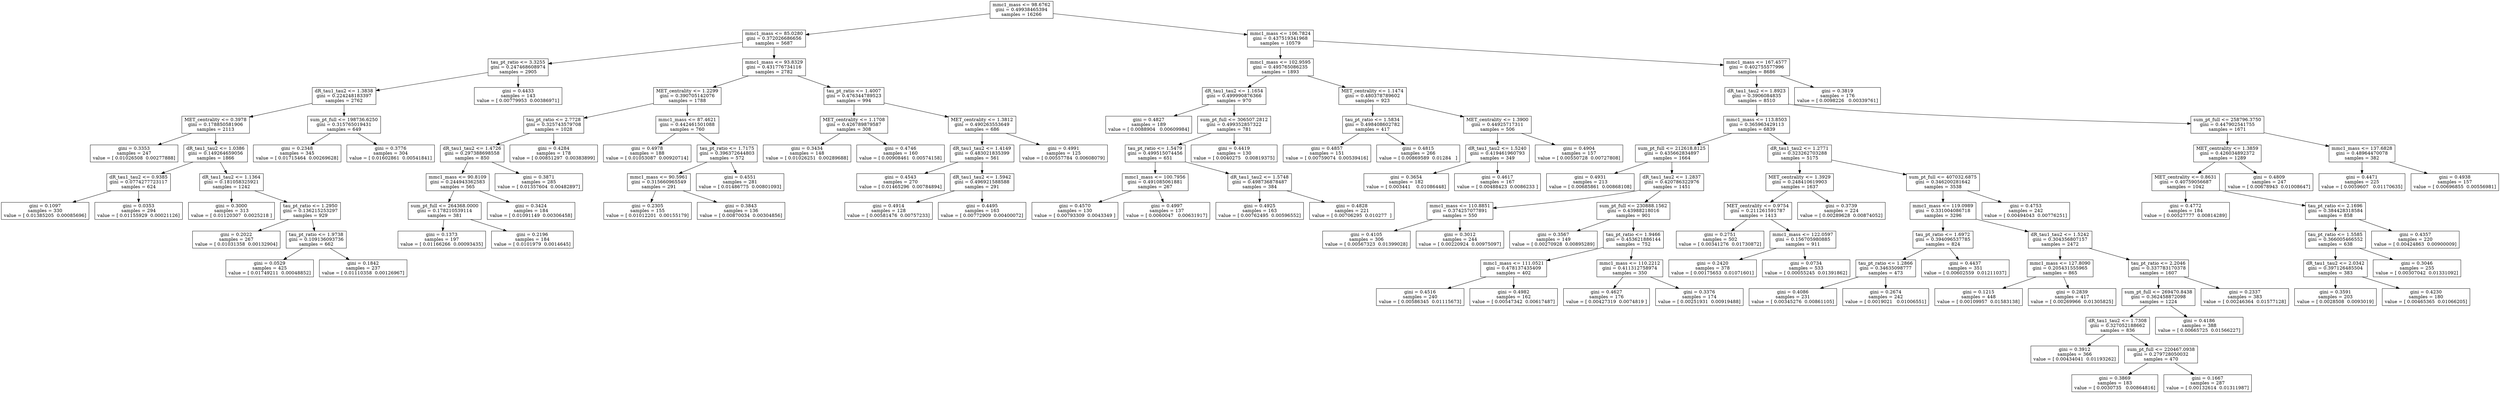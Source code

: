 digraph Tree {
0 [label="mmc1_mass <= 98.6762\ngini = 0.49938465394\nsamples = 16266", shape="box"] ;
1 [label="mmc1_mass <= 85.0280\ngini = 0.372026686656\nsamples = 5687", shape="box"] ;
0 -> 1 ;
2 [label="tau_pt_ratio <= 3.3255\ngini = 0.247468608974\nsamples = 2905", shape="box"] ;
1 -> 2 ;
3 [label="dR_tau1_tau2 <= 1.3838\ngini = 0.224248183397\nsamples = 2762", shape="box"] ;
2 -> 3 ;
4 [label="MET_centrality <= 0.3978\ngini = 0.178850581906\nsamples = 2113", shape="box"] ;
3 -> 4 ;
5 [label="gini = 0.3353\nsamples = 247\nvalue = [ 0.01026508  0.00277888]", shape="box"] ;
4 -> 5 ;
6 [label="dR_tau1_tau2 <= 1.0386\ngini = 0.149264659056\nsamples = 1866", shape="box"] ;
4 -> 6 ;
7 [label="dR_tau1_tau2 <= 0.9385\ngini = 0.0774277723117\nsamples = 624", shape="box"] ;
6 -> 7 ;
8 [label="gini = 0.1097\nsamples = 330\nvalue = [ 0.01385205  0.00085696]", shape="box"] ;
7 -> 8 ;
9 [label="gini = 0.0353\nsamples = 294\nvalue = [ 0.01155929  0.00021126]", shape="box"] ;
7 -> 9 ;
10 [label="dR_tau1_tau2 <= 1.1364\ngini = 0.181058325921\nsamples = 1242", shape="box"] ;
6 -> 10 ;
11 [label="gini = 0.3000\nsamples = 313\nvalue = [ 0.01120307  0.0025218 ]", shape="box"] ;
10 -> 11 ;
12 [label="tau_pt_ratio <= 1.2950\ngini = 0.136215253297\nsamples = 929", shape="box"] ;
10 -> 12 ;
13 [label="gini = 0.2022\nsamples = 267\nvalue = [ 0.01031358  0.00132904]", shape="box"] ;
12 -> 13 ;
14 [label="tau_pt_ratio <= 1.9738\ngini = 0.109136093736\nsamples = 662", shape="box"] ;
12 -> 14 ;
15 [label="gini = 0.0529\nsamples = 425\nvalue = [ 0.01749211  0.00048852]", shape="box"] ;
14 -> 15 ;
16 [label="gini = 0.1842\nsamples = 237\nvalue = [ 0.01110358  0.00126967]", shape="box"] ;
14 -> 16 ;
17 [label="sum_pt_full <= 198736.6250\ngini = 0.315765019431\nsamples = 649", shape="box"] ;
3 -> 17 ;
18 [label="gini = 0.2348\nsamples = 345\nvalue = [ 0.01715464  0.00269628]", shape="box"] ;
17 -> 18 ;
19 [label="gini = 0.3776\nsamples = 304\nvalue = [ 0.01602861  0.00541841]", shape="box"] ;
17 -> 19 ;
20 [label="gini = 0.4433\nsamples = 143\nvalue = [ 0.00779953  0.00386971]", shape="box"] ;
2 -> 20 ;
21 [label="mmc1_mass <= 93.8329\ngini = 0.431776734116\nsamples = 2782", shape="box"] ;
1 -> 21 ;
22 [label="MET_centrality <= 1.2299\ngini = 0.390705142076\nsamples = 1788", shape="box"] ;
21 -> 22 ;
23 [label="tau_pt_ratio <= 2.7728\ngini = 0.325743579708\nsamples = 1028", shape="box"] ;
22 -> 23 ;
24 [label="dR_tau1_tau2 <= 1.4726\ngini = 0.297388698558\nsamples = 850", shape="box"] ;
23 -> 24 ;
25 [label="mmc1_mass <= 90.8109\ngini = 0.244943362583\nsamples = 565", shape="box"] ;
24 -> 25 ;
26 [label="sum_pt_full <= 264368.0000\ngini = 0.178210539114\nsamples = 381", shape="box"] ;
25 -> 26 ;
27 [label="gini = 0.1373\nsamples = 197\nvalue = [ 0.01166266  0.00093435]", shape="box"] ;
26 -> 27 ;
28 [label="gini = 0.2196\nsamples = 184\nvalue = [ 0.0101979  0.0014645]", shape="box"] ;
26 -> 28 ;
29 [label="gini = 0.3424\nsamples = 184\nvalue = [ 0.01091149  0.00306458]", shape="box"] ;
25 -> 29 ;
30 [label="gini = 0.3871\nsamples = 285\nvalue = [ 0.01357604  0.00482897]", shape="box"] ;
24 -> 30 ;
31 [label="gini = 0.4284\nsamples = 178\nvalue = [ 0.00851297  0.00383899]", shape="box"] ;
23 -> 31 ;
32 [label="mmc1_mass <= 87.4621\ngini = 0.442461501088\nsamples = 760", shape="box"] ;
22 -> 32 ;
33 [label="gini = 0.4978\nsamples = 188\nvalue = [ 0.01053087  0.00920714]", shape="box"] ;
32 -> 33 ;
34 [label="tau_pt_ratio <= 1.7175\ngini = 0.396372644803\nsamples = 572", shape="box"] ;
32 -> 34 ;
35 [label="mmc1_mass <= 90.5961\ngini = 0.315660965549\nsamples = 291", shape="box"] ;
34 -> 35 ;
36 [label="gini = 0.2305\nsamples = 155\nvalue = [ 0.01012201  0.00155179]", shape="box"] ;
35 -> 36 ;
37 [label="gini = 0.3843\nsamples = 136\nvalue = [ 0.00870034  0.00304856]", shape="box"] ;
35 -> 37 ;
38 [label="gini = 0.4551\nsamples = 281\nvalue = [ 0.01486775  0.00801093]", shape="box"] ;
34 -> 38 ;
39 [label="tau_pt_ratio <= 1.4007\ngini = 0.476344789523\nsamples = 994", shape="box"] ;
21 -> 39 ;
40 [label="MET_centrality <= 1.1708\ngini = 0.426789879587\nsamples = 308", shape="box"] ;
39 -> 40 ;
41 [label="gini = 0.3434\nsamples = 148\nvalue = [ 0.01026251  0.00289688]", shape="box"] ;
40 -> 41 ;
42 [label="gini = 0.4746\nsamples = 160\nvalue = [ 0.00908461  0.00574158]", shape="box"] ;
40 -> 42 ;
43 [label="MET_centrality <= 1.3812\ngini = 0.490263553649\nsamples = 686", shape="box"] ;
39 -> 43 ;
44 [label="dR_tau1_tau2 <= 1.4149\ngini = 0.483021835399\nsamples = 561", shape="box"] ;
43 -> 44 ;
45 [label="gini = 0.4543\nsamples = 270\nvalue = [ 0.01465296  0.00784894]", shape="box"] ;
44 -> 45 ;
46 [label="dR_tau1_tau2 <= 1.5942\ngini = 0.496921588588\nsamples = 291", shape="box"] ;
44 -> 46 ;
47 [label="gini = 0.4914\nsamples = 128\nvalue = [ 0.00581476  0.00757233]", shape="box"] ;
46 -> 47 ;
48 [label="gini = 0.4495\nsamples = 163\nvalue = [ 0.00772909  0.00400072]", shape="box"] ;
46 -> 48 ;
49 [label="gini = 0.4991\nsamples = 125\nvalue = [ 0.00557784  0.00608079]", shape="box"] ;
43 -> 49 ;
50 [label="mmc1_mass <= 106.7824\ngini = 0.437519341968\nsamples = 10579", shape="box"] ;
0 -> 50 ;
51 [label="mmc1_mass <= 102.9595\ngini = 0.495765086235\nsamples = 1893", shape="box"] ;
50 -> 51 ;
52 [label="dR_tau1_tau2 <= 1.1654\ngini = 0.499990876366\nsamples = 970", shape="box"] ;
51 -> 52 ;
53 [label="gini = 0.4827\nsamples = 189\nvalue = [ 0.0088904   0.00609984]", shape="box"] ;
52 -> 53 ;
54 [label="sum_pt_full <= 306507.2812\ngini = 0.499352857322\nsamples = 781", shape="box"] ;
52 -> 54 ;
55 [label="tau_pt_ratio <= 1.5479\ngini = 0.499515074456\nsamples = 651", shape="box"] ;
54 -> 55 ;
56 [label="mmc1_mass <= 100.7956\ngini = 0.491085061881\nsamples = 267", shape="box"] ;
55 -> 56 ;
57 [label="gini = 0.4570\nsamples = 130\nvalue = [ 0.00793309  0.0043349 ]", shape="box"] ;
56 -> 57 ;
58 [label="gini = 0.4997\nsamples = 137\nvalue = [ 0.0060047   0.00631917]", shape="box"] ;
56 -> 58 ;
59 [label="dR_tau1_tau2 <= 1.5748\ngini = 0.498736878487\nsamples = 384", shape="box"] ;
55 -> 59 ;
60 [label="gini = 0.4925\nsamples = 163\nvalue = [ 0.00762495  0.00596552]", shape="box"] ;
59 -> 60 ;
61 [label="gini = 0.4828\nsamples = 221\nvalue = [ 0.00706295  0.010277  ]", shape="box"] ;
59 -> 61 ;
62 [label="gini = 0.4419\nsamples = 130\nvalue = [ 0.0040275   0.00819375]", shape="box"] ;
54 -> 62 ;
63 [label="MET_centrality <= 1.1474\ngini = 0.480378789602\nsamples = 923", shape="box"] ;
51 -> 63 ;
64 [label="tau_pt_ratio <= 1.5834\ngini = 0.498408602782\nsamples = 417", shape="box"] ;
63 -> 64 ;
65 [label="gini = 0.4857\nsamples = 151\nvalue = [ 0.00759074  0.00539416]", shape="box"] ;
64 -> 65 ;
66 [label="gini = 0.4815\nsamples = 266\nvalue = [ 0.00869589  0.01284   ]", shape="box"] ;
64 -> 66 ;
67 [label="MET_centrality <= 1.3900\ngini = 0.44925717311\nsamples = 506", shape="box"] ;
63 -> 67 ;
68 [label="dR_tau1_tau2 <= 1.5240\ngini = 0.419461960793\nsamples = 349", shape="box"] ;
67 -> 68 ;
69 [label="gini = 0.3654\nsamples = 182\nvalue = [ 0.003441    0.01086448]", shape="box"] ;
68 -> 69 ;
70 [label="gini = 0.4617\nsamples = 167\nvalue = [ 0.00488423  0.0086233 ]", shape="box"] ;
68 -> 70 ;
71 [label="gini = 0.4904\nsamples = 157\nvalue = [ 0.00550728  0.00727808]", shape="box"] ;
67 -> 71 ;
72 [label="mmc1_mass <= 167.4577\ngini = 0.402755577996\nsamples = 8686", shape="box"] ;
50 -> 72 ;
73 [label="dR_tau1_tau2 <= 1.8923\ngini = 0.3906084835\nsamples = 8510", shape="box"] ;
72 -> 73 ;
74 [label="mmc1_mass <= 113.8503\ngini = 0.365963429113\nsamples = 6839", shape="box"] ;
73 -> 74 ;
75 [label="sum_pt_full <= 212618.8125\ngini = 0.435662834897\nsamples = 1664", shape="box"] ;
74 -> 75 ;
76 [label="gini = 0.4931\nsamples = 213\nvalue = [ 0.00685861  0.00868108]", shape="box"] ;
75 -> 76 ;
77 [label="dR_tau1_tau2 <= 1.2837\ngini = 0.420786322976\nsamples = 1451", shape="box"] ;
75 -> 77 ;
78 [label="mmc1_mass <= 110.8851\ngini = 0.374257077891\nsamples = 550", shape="box"] ;
77 -> 78 ;
79 [label="gini = 0.4105\nsamples = 306\nvalue = [ 0.00567323  0.01399028]", shape="box"] ;
78 -> 79 ;
80 [label="gini = 0.3012\nsamples = 244\nvalue = [ 0.00220924  0.00975097]", shape="box"] ;
78 -> 80 ;
81 [label="sum_pt_full <= 230888.1562\ngini = 0.43988218016\nsamples = 901", shape="box"] ;
77 -> 81 ;
82 [label="gini = 0.3567\nsamples = 149\nvalue = [ 0.00270928  0.00895289]", shape="box"] ;
81 -> 82 ;
83 [label="tau_pt_ratio <= 1.9466\ngini = 0.453621886144\nsamples = 752", shape="box"] ;
81 -> 83 ;
84 [label="mmc1_mass <= 111.0521\ngini = 0.478137435409\nsamples = 402", shape="box"] ;
83 -> 84 ;
85 [label="gini = 0.4516\nsamples = 240\nvalue = [ 0.00586345  0.01115673]", shape="box"] ;
84 -> 85 ;
86 [label="gini = 0.4982\nsamples = 162\nvalue = [ 0.00547342  0.00617487]", shape="box"] ;
84 -> 86 ;
87 [label="mmc1_mass <= 110.2212\ngini = 0.411312758974\nsamples = 350", shape="box"] ;
83 -> 87 ;
88 [label="gini = 0.4627\nsamples = 176\nvalue = [ 0.00427319  0.0074819 ]", shape="box"] ;
87 -> 88 ;
89 [label="gini = 0.3376\nsamples = 174\nvalue = [ 0.00251931  0.00919488]", shape="box"] ;
87 -> 89 ;
90 [label="dR_tau1_tau2 <= 1.2771\ngini = 0.323262703288\nsamples = 5175", shape="box"] ;
74 -> 90 ;
91 [label="MET_centrality <= 1.3929\ngini = 0.248410619903\nsamples = 1637", shape="box"] ;
90 -> 91 ;
92 [label="MET_centrality <= 0.9754\ngini = 0.211261591787\nsamples = 1413", shape="box"] ;
91 -> 92 ;
93 [label="gini = 0.2751\nsamples = 502\nvalue = [ 0.00341276  0.01730872]", shape="box"] ;
92 -> 93 ;
94 [label="mmc1_mass <= 122.0597\ngini = 0.156705980885\nsamples = 911", shape="box"] ;
92 -> 94 ;
95 [label="gini = 0.2420\nsamples = 378\nvalue = [ 0.00175653  0.01071601]", shape="box"] ;
94 -> 95 ;
96 [label="gini = 0.0734\nsamples = 533\nvalue = [ 0.00055245  0.01391862]", shape="box"] ;
94 -> 96 ;
97 [label="gini = 0.3739\nsamples = 224\nvalue = [ 0.00289628  0.00874052]", shape="box"] ;
91 -> 97 ;
98 [label="sum_pt_full <= 407032.6875\ngini = 0.346200281642\nsamples = 3538", shape="box"] ;
90 -> 98 ;
99 [label="mmc1_mass <= 119.0989\ngini = 0.331004086718\nsamples = 3296", shape="box"] ;
98 -> 99 ;
100 [label="tau_pt_ratio <= 1.6972\ngini = 0.394096537785\nsamples = 824", shape="box"] ;
99 -> 100 ;
101 [label="tau_pt_ratio <= 1.2866\ngini = 0.34635098777\nsamples = 473", shape="box"] ;
100 -> 101 ;
102 [label="gini = 0.4086\nsamples = 231\nvalue = [ 0.00345276  0.00861105]", shape="box"] ;
101 -> 102 ;
103 [label="gini = 0.2674\nsamples = 242\nvalue = [ 0.0019021   0.01006551]", shape="box"] ;
101 -> 103 ;
104 [label="gini = 0.4437\nsamples = 351\nvalue = [ 0.00602559  0.01211037]", shape="box"] ;
100 -> 104 ;
105 [label="dR_tau1_tau2 <= 1.5242\ngini = 0.304356807157\nsamples = 2472", shape="box"] ;
99 -> 105 ;
106 [label="mmc1_mass <= 127.8090\ngini = 0.205431555965\nsamples = 865", shape="box"] ;
105 -> 106 ;
107 [label="gini = 0.1215\nsamples = 448\nvalue = [ 0.00109957  0.01583138]", shape="box"] ;
106 -> 107 ;
108 [label="gini = 0.2839\nsamples = 417\nvalue = [ 0.00269966  0.01305825]", shape="box"] ;
106 -> 108 ;
109 [label="tau_pt_ratio <= 2.2046\ngini = 0.337783170378\nsamples = 1607", shape="box"] ;
105 -> 109 ;
110 [label="sum_pt_full <= 269470.8438\ngini = 0.362458872098\nsamples = 1224", shape="box"] ;
109 -> 110 ;
111 [label="dR_tau1_tau2 <= 1.7308\ngini = 0.327052188662\nsamples = 836", shape="box"] ;
110 -> 111 ;
112 [label="gini = 0.3912\nsamples = 366\nvalue = [ 0.00434041  0.01193262]", shape="box"] ;
111 -> 112 ;
113 [label="sum_pt_full <= 220467.0938\ngini = 0.279728050032\nsamples = 470", shape="box"] ;
111 -> 113 ;
114 [label="gini = 0.3869\nsamples = 183\nvalue = [ 0.0030735   0.00864816]", shape="box"] ;
113 -> 114 ;
115 [label="gini = 0.1667\nsamples = 287\nvalue = [ 0.00132614  0.01311987]", shape="box"] ;
113 -> 115 ;
116 [label="gini = 0.4186\nsamples = 388\nvalue = [ 0.00665725  0.01566227]", shape="box"] ;
110 -> 116 ;
117 [label="gini = 0.2337\nsamples = 383\nvalue = [ 0.00246364  0.01577128]", shape="box"] ;
109 -> 117 ;
118 [label="gini = 0.4753\nsamples = 242\nvalue = [ 0.00494043  0.00776251]", shape="box"] ;
98 -> 118 ;
119 [label="sum_pt_full <= 258796.3750\ngini = 0.447902541755\nsamples = 1671", shape="box"] ;
73 -> 119 ;
120 [label="MET_centrality <= 1.3859\ngini = 0.426034892372\nsamples = 1289", shape="box"] ;
119 -> 120 ;
121 [label="MET_centrality <= 0.8631\ngini = 0.40759056687\nsamples = 1042", shape="box"] ;
120 -> 121 ;
122 [label="gini = 0.4772\nsamples = 184\nvalue = [ 0.00527777  0.00814289]", shape="box"] ;
121 -> 122 ;
123 [label="tau_pt_ratio <= 2.1696\ngini = 0.384428318584\nsamples = 858", shape="box"] ;
121 -> 123 ;
124 [label="tau_pt_ratio <= 1.5585\ngini = 0.366005466552\nsamples = 638", shape="box"] ;
123 -> 124 ;
125 [label="dR_tau1_tau2 <= 2.0342\ngini = 0.397126485504\nsamples = 383", shape="box"] ;
124 -> 125 ;
126 [label="gini = 0.3591\nsamples = 203\nvalue = [ 0.0028508  0.0093019]", shape="box"] ;
125 -> 126 ;
127 [label="gini = 0.4230\nsamples = 180\nvalue = [ 0.00465365  0.01066205]", shape="box"] ;
125 -> 127 ;
128 [label="gini = 0.3046\nsamples = 255\nvalue = [ 0.00307042  0.01331092]", shape="box"] ;
124 -> 128 ;
129 [label="gini = 0.4357\nsamples = 220\nvalue = [ 0.00424863  0.00900009]", shape="box"] ;
123 -> 129 ;
130 [label="gini = 0.4809\nsamples = 247\nvalue = [ 0.00678943  0.01008647]", shape="box"] ;
120 -> 130 ;
131 [label="mmc1_mass <= 137.6828\ngini = 0.48964470078\nsamples = 382", shape="box"] ;
119 -> 131 ;
132 [label="gini = 0.4471\nsamples = 225\nvalue = [ 0.0059607   0.01170635]", shape="box"] ;
131 -> 132 ;
133 [label="gini = 0.4938\nsamples = 157\nvalue = [ 0.00696855  0.00556981]", shape="box"] ;
131 -> 133 ;
134 [label="gini = 0.3819\nsamples = 176\nvalue = [ 0.0098226   0.00339761]", shape="box"] ;
72 -> 134 ;
}